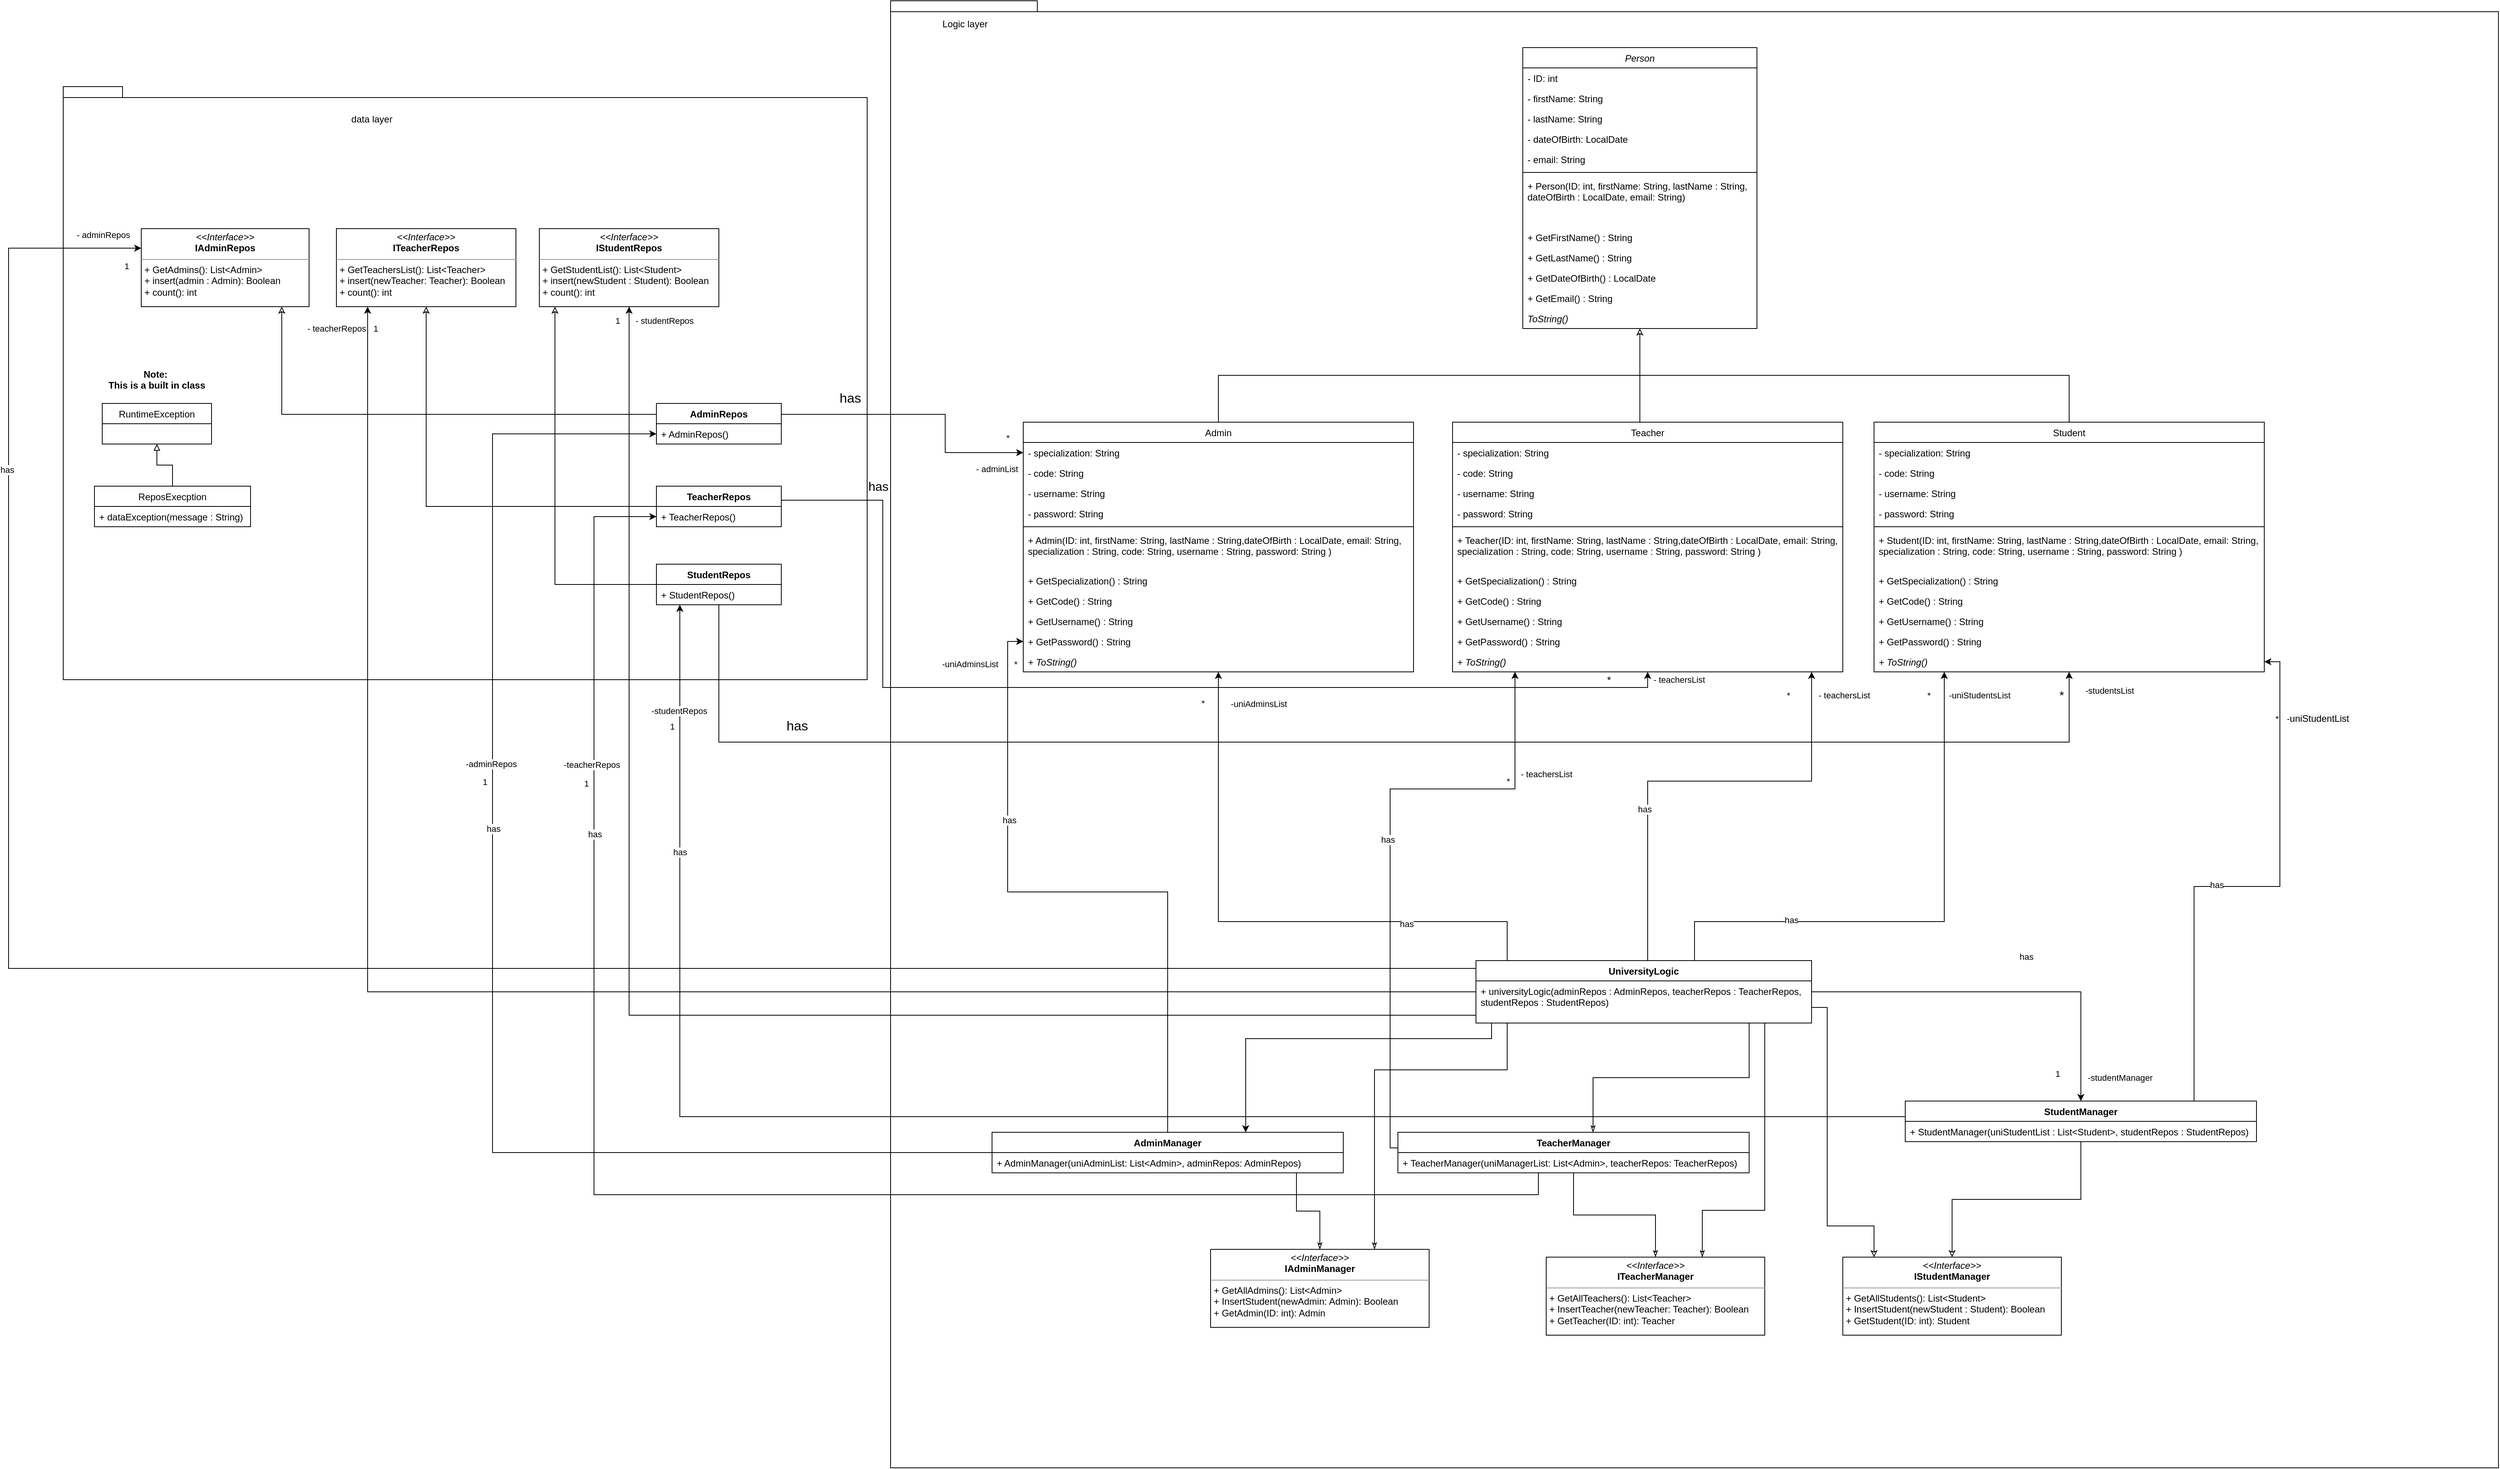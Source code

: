 <mxfile version="14.5.1" type="device"><diagram id="VTvoovKQQD9iOXyvDlGw" name="Page-1"><mxGraphModel dx="4723" dy="1568" grid="1" gridSize="10" guides="1" tooltips="1" connect="1" arrows="1" fold="1" page="1" pageScale="1" pageWidth="850" pageHeight="1100" math="0" shadow="0"><root><mxCell id="0"/><mxCell id="1" parent="0"/><mxCell id="8IIZc_Yp_Ntq0pBvgqxr-85" value="" style="shape=folder;fontStyle=1;spacingTop=10;tabWidth=40;tabHeight=14;tabPosition=left;html=1;" parent="1" vertex="1"><mxGeometry x="-120" y="40" width="2060" height="1880" as="geometry"/></mxCell><mxCell id="8IIZc_Yp_Ntq0pBvgqxr-83" value="" style="shape=folder;fontStyle=1;spacingTop=10;tabWidth=40;tabHeight=14;tabPosition=left;html=1;" parent="1" vertex="1"><mxGeometry x="-1180" y="150" width="1030" height="760" as="geometry"/></mxCell><mxCell id="8IIZc_Yp_Ntq0pBvgqxr-1" value="Person" style="swimlane;fontStyle=2;childLayout=stackLayout;horizontal=1;startSize=26;fillColor=none;horizontalStack=0;resizeParent=1;resizeParentMax=0;resizeLast=0;collapsible=1;marginBottom=0;" parent="1" vertex="1"><mxGeometry x="690" y="100" width="300" height="360" as="geometry"/></mxCell><mxCell id="8IIZc_Yp_Ntq0pBvgqxr-2" value="- ID: int" style="text;strokeColor=none;fillColor=none;align=left;verticalAlign=top;spacingLeft=4;spacingRight=4;overflow=hidden;rotatable=0;points=[[0,0.5],[1,0.5]];portConstraint=eastwest;" parent="8IIZc_Yp_Ntq0pBvgqxr-1" vertex="1"><mxGeometry y="26" width="300" height="26" as="geometry"/></mxCell><mxCell id="vvZI1neZNbe4MiDFG6Cs-16" value="- firstName: String" style="text;strokeColor=none;fillColor=none;align=left;verticalAlign=top;spacingLeft=4;spacingRight=4;overflow=hidden;rotatable=0;points=[[0,0.5],[1,0.5]];portConstraint=eastwest;" vertex="1" parent="8IIZc_Yp_Ntq0pBvgqxr-1"><mxGeometry y="52" width="300" height="26" as="geometry"/></mxCell><mxCell id="vvZI1neZNbe4MiDFG6Cs-15" value="- lastName: String" style="text;strokeColor=none;fillColor=none;align=left;verticalAlign=top;spacingLeft=4;spacingRight=4;overflow=hidden;rotatable=0;points=[[0,0.5],[1,0.5]];portConstraint=eastwest;" vertex="1" parent="8IIZc_Yp_Ntq0pBvgqxr-1"><mxGeometry y="78" width="300" height="26" as="geometry"/></mxCell><mxCell id="vvZI1neZNbe4MiDFG6Cs-17" value="- dateOfBirth: LocalDate" style="text;strokeColor=none;fillColor=none;align=left;verticalAlign=top;spacingLeft=4;spacingRight=4;overflow=hidden;rotatable=0;points=[[0,0.5],[1,0.5]];portConstraint=eastwest;" vertex="1" parent="8IIZc_Yp_Ntq0pBvgqxr-1"><mxGeometry y="104" width="300" height="26" as="geometry"/></mxCell><mxCell id="vvZI1neZNbe4MiDFG6Cs-18" value="- email: String" style="text;strokeColor=none;fillColor=none;align=left;verticalAlign=top;spacingLeft=4;spacingRight=4;overflow=hidden;rotatable=0;points=[[0,0.5],[1,0.5]];portConstraint=eastwest;" vertex="1" parent="8IIZc_Yp_Ntq0pBvgqxr-1"><mxGeometry y="130" width="300" height="26" as="geometry"/></mxCell><mxCell id="8IIZc_Yp_Ntq0pBvgqxr-10" value="" style="line;strokeWidth=1;fillColor=none;align=left;verticalAlign=middle;spacingTop=-1;spacingLeft=3;spacingRight=3;rotatable=0;labelPosition=right;points=[];portConstraint=eastwest;" parent="8IIZc_Yp_Ntq0pBvgqxr-1" vertex="1"><mxGeometry y="156" width="300" height="8" as="geometry"/></mxCell><mxCell id="8IIZc_Yp_Ntq0pBvgqxr-15" value="+ Person(ID: int, firstName: String, lastName : String, &#10;dateOfBirth : LocalDate, email: String)" style="text;strokeColor=none;fillColor=none;align=left;verticalAlign=top;spacingLeft=4;spacingRight=4;overflow=hidden;rotatable=0;points=[[0,0.5],[1,0.5]];portConstraint=eastwest;" parent="8IIZc_Yp_Ntq0pBvgqxr-1" vertex="1"><mxGeometry y="164" width="300" height="66" as="geometry"/></mxCell><mxCell id="vvZI1neZNbe4MiDFG6Cs-19" value="+ GetFirstName() : String" style="text;strokeColor=none;fillColor=none;align=left;verticalAlign=top;spacingLeft=4;spacingRight=4;overflow=hidden;rotatable=0;points=[[0,0.5],[1,0.5]];portConstraint=eastwest;" vertex="1" parent="8IIZc_Yp_Ntq0pBvgqxr-1"><mxGeometry y="230" width="300" height="26" as="geometry"/></mxCell><mxCell id="vvZI1neZNbe4MiDFG6Cs-20" value="+ GetLastName() : String" style="text;strokeColor=none;fillColor=none;align=left;verticalAlign=top;spacingLeft=4;spacingRight=4;overflow=hidden;rotatable=0;points=[[0,0.5],[1,0.5]];portConstraint=eastwest;" vertex="1" parent="8IIZc_Yp_Ntq0pBvgqxr-1"><mxGeometry y="256" width="300" height="26" as="geometry"/></mxCell><mxCell id="vvZI1neZNbe4MiDFG6Cs-21" value="+ GetDateOfBirth() : LocalDate" style="text;strokeColor=none;fillColor=none;align=left;verticalAlign=top;spacingLeft=4;spacingRight=4;overflow=hidden;rotatable=0;points=[[0,0.5],[1,0.5]];portConstraint=eastwest;" vertex="1" parent="8IIZc_Yp_Ntq0pBvgqxr-1"><mxGeometry y="282" width="300" height="26" as="geometry"/></mxCell><mxCell id="vvZI1neZNbe4MiDFG6Cs-22" value="+ GetEmail() : String" style="text;strokeColor=none;fillColor=none;align=left;verticalAlign=top;spacingLeft=4;spacingRight=4;overflow=hidden;rotatable=0;points=[[0,0.5],[1,0.5]];portConstraint=eastwest;" vertex="1" parent="8IIZc_Yp_Ntq0pBvgqxr-1"><mxGeometry y="308" width="300" height="26" as="geometry"/></mxCell><mxCell id="8IIZc_Yp_Ntq0pBvgqxr-20" value="ToString()" style="text;strokeColor=none;fillColor=none;align=left;verticalAlign=top;spacingLeft=4;spacingRight=4;overflow=hidden;rotatable=0;points=[[0,0.5],[1,0.5]];portConstraint=eastwest;fontStyle=2" parent="8IIZc_Yp_Ntq0pBvgqxr-1" vertex="1"><mxGeometry y="334" width="300" height="26" as="geometry"/></mxCell><mxCell id="vvZI1neZNbe4MiDFG6Cs-55" style="edgeStyle=orthogonalEdgeStyle;rounded=0;orthogonalLoop=1;jettySize=auto;html=1;endArrow=none;endFill=0;" edge="1" parent="1" source="8IIZc_Yp_Ntq0pBvgqxr-21"><mxGeometry relative="1" as="geometry"><mxPoint x="840" y="470" as="targetPoint"/><Array as="points"><mxPoint x="300" y="520"/><mxPoint x="840" y="520"/></Array></mxGeometry></mxCell><mxCell id="8IIZc_Yp_Ntq0pBvgqxr-21" value="Admin" style="swimlane;fontStyle=0;childLayout=stackLayout;horizontal=1;startSize=26;fillColor=none;horizontalStack=0;resizeParent=1;resizeParentMax=0;resizeLast=0;collapsible=1;marginBottom=0;" parent="1" vertex="1"><mxGeometry x="50" y="580" width="500" height="320" as="geometry"/></mxCell><mxCell id="8IIZc_Yp_Ntq0pBvgqxr-22" value="- specialization: String" style="text;strokeColor=none;fillColor=none;align=left;verticalAlign=top;spacingLeft=4;spacingRight=4;overflow=hidden;rotatable=0;points=[[0,0.5],[1,0.5]];portConstraint=eastwest;" parent="8IIZc_Yp_Ntq0pBvgqxr-21" vertex="1"><mxGeometry y="26" width="500" height="26" as="geometry"/></mxCell><mxCell id="vvZI1neZNbe4MiDFG6Cs-23" value="- code: String" style="text;strokeColor=none;fillColor=none;align=left;verticalAlign=top;spacingLeft=4;spacingRight=4;overflow=hidden;rotatable=0;points=[[0,0.5],[1,0.5]];portConstraint=eastwest;" vertex="1" parent="8IIZc_Yp_Ntq0pBvgqxr-21"><mxGeometry y="52" width="500" height="26" as="geometry"/></mxCell><mxCell id="vvZI1neZNbe4MiDFG6Cs-25" value="- username: String" style="text;strokeColor=none;fillColor=none;align=left;verticalAlign=top;spacingLeft=4;spacingRight=4;overflow=hidden;rotatable=0;points=[[0,0.5],[1,0.5]];portConstraint=eastwest;" vertex="1" parent="8IIZc_Yp_Ntq0pBvgqxr-21"><mxGeometry y="78" width="500" height="26" as="geometry"/></mxCell><mxCell id="vvZI1neZNbe4MiDFG6Cs-26" value="- password: String" style="text;strokeColor=none;fillColor=none;align=left;verticalAlign=top;spacingLeft=4;spacingRight=4;overflow=hidden;rotatable=0;points=[[0,0.5],[1,0.5]];portConstraint=eastwest;" vertex="1" parent="8IIZc_Yp_Ntq0pBvgqxr-21"><mxGeometry y="104" width="500" height="26" as="geometry"/></mxCell><mxCell id="8IIZc_Yp_Ntq0pBvgqxr-23" value="" style="line;strokeWidth=1;fillColor=none;align=left;verticalAlign=middle;spacingTop=-1;spacingLeft=3;spacingRight=3;rotatable=0;labelPosition=right;points=[];portConstraint=eastwest;" parent="8IIZc_Yp_Ntq0pBvgqxr-21" vertex="1"><mxGeometry y="130" width="500" height="8" as="geometry"/></mxCell><mxCell id="vvZI1neZNbe4MiDFG6Cs-24" value="+ Admin(ID: int, firstName: String, lastName : String,dateOfBirth : LocalDate, email: String, &#10;specialization : String, code: String, username : String, password: String )" style="text;strokeColor=none;fillColor=none;align=left;verticalAlign=top;spacingLeft=4;spacingRight=4;overflow=hidden;rotatable=0;points=[[0,0.5],[1,0.5]];portConstraint=eastwest;" vertex="1" parent="8IIZc_Yp_Ntq0pBvgqxr-21"><mxGeometry y="138" width="500" height="52" as="geometry"/></mxCell><mxCell id="8IIZc_Yp_Ntq0pBvgqxr-25" value="+ GetSpecialization() : String" style="text;strokeColor=none;fillColor=none;align=left;verticalAlign=top;spacingLeft=4;spacingRight=4;overflow=hidden;rotatable=0;points=[[0,0.5],[1,0.5]];portConstraint=eastwest;" parent="8IIZc_Yp_Ntq0pBvgqxr-21" vertex="1"><mxGeometry y="190" width="500" height="26" as="geometry"/></mxCell><mxCell id="8IIZc_Yp_Ntq0pBvgqxr-26" value="+ GetCode() : String" style="text;strokeColor=none;fillColor=none;align=left;verticalAlign=top;spacingLeft=4;spacingRight=4;overflow=hidden;rotatable=0;points=[[0,0.5],[1,0.5]];portConstraint=eastwest;" parent="8IIZc_Yp_Ntq0pBvgqxr-21" vertex="1"><mxGeometry y="216" width="500" height="26" as="geometry"/></mxCell><mxCell id="vvZI1neZNbe4MiDFG6Cs-27" value="+ GetUsername() : String" style="text;strokeColor=none;fillColor=none;align=left;verticalAlign=top;spacingLeft=4;spacingRight=4;overflow=hidden;rotatable=0;points=[[0,0.5],[1,0.5]];portConstraint=eastwest;" vertex="1" parent="8IIZc_Yp_Ntq0pBvgqxr-21"><mxGeometry y="242" width="500" height="26" as="geometry"/></mxCell><mxCell id="vvZI1neZNbe4MiDFG6Cs-28" value="+ GetPassword() : String" style="text;strokeColor=none;fillColor=none;align=left;verticalAlign=top;spacingLeft=4;spacingRight=4;overflow=hidden;rotatable=0;points=[[0,0.5],[1,0.5]];portConstraint=eastwest;" vertex="1" parent="8IIZc_Yp_Ntq0pBvgqxr-21"><mxGeometry y="268" width="500" height="26" as="geometry"/></mxCell><mxCell id="8IIZc_Yp_Ntq0pBvgqxr-27" value="+ ToString()" style="text;strokeColor=none;fillColor=none;align=left;verticalAlign=top;spacingLeft=4;spacingRight=4;overflow=hidden;rotatable=0;points=[[0,0.5],[1,0.5]];portConstraint=eastwest;fontStyle=2" parent="8IIZc_Yp_Ntq0pBvgqxr-21" vertex="1"><mxGeometry y="294" width="500" height="26" as="geometry"/></mxCell><mxCell id="8IIZc_Yp_Ntq0pBvgqxr-38" style="edgeStyle=orthogonalEdgeStyle;rounded=0;orthogonalLoop=1;jettySize=auto;html=1;endArrow=block;endFill=0;entryX=0.5;entryY=1;entryDx=0;entryDy=0;" parent="1" source="8IIZc_Yp_Ntq0pBvgqxr-30" edge="1" target="8IIZc_Yp_Ntq0pBvgqxr-34"><mxGeometry relative="1" as="geometry"><mxPoint x="-625" y="510" as="targetPoint"/></mxGeometry></mxCell><mxCell id="8IIZc_Yp_Ntq0pBvgqxr-30" value="ReposExecption" style="swimlane;fontStyle=0;childLayout=stackLayout;horizontal=1;startSize=26;fillColor=none;horizontalStack=0;resizeParent=1;resizeParentMax=0;resizeLast=0;collapsible=1;marginBottom=0;" parent="1" vertex="1"><mxGeometry x="-1140" y="662" width="200" height="52" as="geometry"/></mxCell><mxCell id="8IIZc_Yp_Ntq0pBvgqxr-31" value="+ dataException(message : String)" style="text;strokeColor=none;fillColor=none;align=left;verticalAlign=top;spacingLeft=4;spacingRight=4;overflow=hidden;rotatable=0;points=[[0,0.5],[1,0.5]];portConstraint=eastwest;" parent="8IIZc_Yp_Ntq0pBvgqxr-30" vertex="1"><mxGeometry y="26" width="200" height="26" as="geometry"/></mxCell><mxCell id="8IIZc_Yp_Ntq0pBvgqxr-34" value="RuntimeException" style="swimlane;fontStyle=0;childLayout=stackLayout;horizontal=1;startSize=26;fillColor=none;horizontalStack=0;resizeParent=1;resizeParentMax=0;resizeLast=0;collapsible=1;marginBottom=0;" parent="1" vertex="1"><mxGeometry x="-1130" y="556" width="140" height="52" as="geometry"/></mxCell><mxCell id="8IIZc_Yp_Ntq0pBvgqxr-39" value="Note: &#10;This is a built in class" style="text;align=center;fontStyle=1;verticalAlign=middle;spacingLeft=3;spacingRight=3;strokeColor=none;rotatable=0;points=[[0,0.5],[1,0.5]];portConstraint=eastwest;" parent="1" vertex="1"><mxGeometry x="-1100" y="512" width="80" height="26" as="geometry"/></mxCell><mxCell id="8IIZc_Yp_Ntq0pBvgqxr-44" value="&lt;p style=&quot;margin: 0px ; margin-top: 4px ; text-align: center&quot;&gt;&lt;i&gt;&amp;lt;&amp;lt;Interface&amp;gt;&amp;gt;&lt;/i&gt;&lt;br&gt;&lt;b&gt;ITeacherRepos&lt;/b&gt;&lt;/p&gt;&lt;hr size=&quot;1&quot;&gt;&lt;p style=&quot;margin: 0px ; margin-left: 4px&quot;&gt;+ GetTeachersList(): List&amp;lt;Teacher&amp;gt;&lt;br&gt;+ insert(newTeacher: Teacher): Boolean&lt;/p&gt;&lt;p style=&quot;margin: 0px ; margin-left: 4px&quot;&gt;+ count(): int&lt;/p&gt;" style="verticalAlign=top;align=left;overflow=fill;fontSize=12;fontFamily=Helvetica;html=1;" parent="1" vertex="1"><mxGeometry x="-830" y="332" width="230" height="100" as="geometry"/></mxCell><mxCell id="vvZI1neZNbe4MiDFG6Cs-72" style="edgeStyle=orthogonalEdgeStyle;rounded=0;orthogonalLoop=1;jettySize=auto;html=1;endArrow=classic;endFill=1;" edge="1" parent="1" source="8IIZc_Yp_Ntq0pBvgqxr-62" target="vvZI1neZNbe4MiDFG6Cs-52"><mxGeometry relative="1" as="geometry"><Array as="points"><mxPoint x="910" y="1220"/><mxPoint x="1230" y="1220"/></Array></mxGeometry></mxCell><mxCell id="vvZI1neZNbe4MiDFG6Cs-77" value="has" style="edgeLabel;html=1;align=center;verticalAlign=middle;resizable=0;points=[];" vertex="1" connectable="0" parent="vvZI1neZNbe4MiDFG6Cs-72"><mxGeometry x="-0.497" y="2" relative="1" as="geometry"><mxPoint as="offset"/></mxGeometry></mxCell><mxCell id="vvZI1neZNbe4MiDFG6Cs-82" value="*" style="edgeLabel;html=1;align=center;verticalAlign=middle;resizable=0;points=[];" vertex="1" connectable="0" parent="vvZI1neZNbe4MiDFG6Cs-72"><mxGeometry x="0.866" y="-1" relative="1" as="geometry"><mxPoint x="-21" y="-16.19" as="offset"/></mxGeometry></mxCell><mxCell id="vvZI1neZNbe4MiDFG6Cs-83" value="-uniStudentsList" style="edgeLabel;html=1;align=center;verticalAlign=middle;resizable=0;points=[];" vertex="1" connectable="0" parent="vvZI1neZNbe4MiDFG6Cs-72"><mxGeometry x="0.877" y="3" relative="1" as="geometry"><mxPoint x="48" y="-12.38" as="offset"/></mxGeometry></mxCell><mxCell id="vvZI1neZNbe4MiDFG6Cs-73" style="edgeStyle=orthogonalEdgeStyle;rounded=0;orthogonalLoop=1;jettySize=auto;html=1;endArrow=classic;endFill=1;" edge="1" parent="1" source="8IIZc_Yp_Ntq0pBvgqxr-62" target="vvZI1neZNbe4MiDFG6Cs-40"><mxGeometry relative="1" as="geometry"><Array as="points"><mxPoint x="850" y="1040"/><mxPoint x="1060" y="1040"/></Array></mxGeometry></mxCell><mxCell id="vvZI1neZNbe4MiDFG6Cs-76" value="has" style="edgeLabel;html=1;align=center;verticalAlign=middle;resizable=0;points=[];" vertex="1" connectable="0" parent="vvZI1neZNbe4MiDFG6Cs-73"><mxGeometry x="-0.329" y="4" relative="1" as="geometry"><mxPoint as="offset"/></mxGeometry></mxCell><mxCell id="vvZI1neZNbe4MiDFG6Cs-80" value="*" style="edgeLabel;html=1;align=center;verticalAlign=middle;resizable=0;points=[];" vertex="1" connectable="0" parent="vvZI1neZNbe4MiDFG6Cs-73"><mxGeometry x="0.752" y="-3" relative="1" as="geometry"><mxPoint x="-33.03" y="-42" as="offset"/></mxGeometry></mxCell><mxCell id="vvZI1neZNbe4MiDFG6Cs-81" value="&amp;nbsp;- teachersList" style="edgeLabel;html=1;align=center;verticalAlign=middle;resizable=0;points=[];" vertex="1" connectable="0" parent="vvZI1neZNbe4MiDFG6Cs-73"><mxGeometry x="0.825" y="1" relative="1" as="geometry"><mxPoint x="40.97" y="-20.86" as="offset"/></mxGeometry></mxCell><mxCell id="vvZI1neZNbe4MiDFG6Cs-74" style="edgeStyle=orthogonalEdgeStyle;rounded=0;orthogonalLoop=1;jettySize=auto;html=1;endArrow=classic;endFill=1;" edge="1" parent="1" source="8IIZc_Yp_Ntq0pBvgqxr-62" target="8IIZc_Yp_Ntq0pBvgqxr-27"><mxGeometry relative="1" as="geometry"><Array as="points"><mxPoint x="670" y="1220"/><mxPoint x="300" y="1220"/></Array></mxGeometry></mxCell><mxCell id="vvZI1neZNbe4MiDFG6Cs-75" value="has" style="edgeLabel;html=1;align=center;verticalAlign=middle;resizable=0;points=[];" vertex="1" connectable="0" parent="vvZI1neZNbe4MiDFG6Cs-74"><mxGeometry x="-0.515" y="3" relative="1" as="geometry"><mxPoint as="offset"/></mxGeometry></mxCell><mxCell id="vvZI1neZNbe4MiDFG6Cs-78" value="*" style="edgeLabel;html=1;align=center;verticalAlign=middle;resizable=0;points=[];" vertex="1" connectable="0" parent="vvZI1neZNbe4MiDFG6Cs-74"><mxGeometry x="0.834" y="-2" relative="1" as="geometry"><mxPoint x="-22" y="-21.38" as="offset"/></mxGeometry></mxCell><mxCell id="vvZI1neZNbe4MiDFG6Cs-79" value="&amp;nbsp;-uniAdminsList" style="edgeLabel;html=1;align=center;verticalAlign=middle;resizable=0;points=[];" vertex="1" connectable="0" parent="vvZI1neZNbe4MiDFG6Cs-74"><mxGeometry x="0.503" y="-3" relative="1" as="geometry"><mxPoint x="47" y="-143.45" as="offset"/></mxGeometry></mxCell><mxCell id="vvZI1neZNbe4MiDFG6Cs-85" style="edgeStyle=orthogonalEdgeStyle;rounded=0;orthogonalLoop=1;jettySize=auto;html=1;entryX=0;entryY=0.25;entryDx=0;entryDy=0;endArrow=classic;endFill=1;" edge="1" parent="1" source="8IIZc_Yp_Ntq0pBvgqxr-62" target="vvZI1neZNbe4MiDFG6Cs-2"><mxGeometry relative="1" as="geometry"><Array as="points"><mxPoint x="-1250" y="1280"/><mxPoint x="-1250" y="357"/></Array></mxGeometry></mxCell><mxCell id="vvZI1neZNbe4MiDFG6Cs-88" value="has" style="edgeLabel;html=1;align=center;verticalAlign=middle;resizable=0;points=[];" vertex="1" connectable="0" parent="vvZI1neZNbe4MiDFG6Cs-85"><mxGeometry x="0.695" y="2" relative="1" as="geometry"><mxPoint as="offset"/></mxGeometry></mxCell><mxCell id="vvZI1neZNbe4MiDFG6Cs-89" value="- adminRepos" style="edgeLabel;html=1;align=center;verticalAlign=middle;resizable=0;points=[];" vertex="1" connectable="0" parent="vvZI1neZNbe4MiDFG6Cs-85"><mxGeometry x="0.96" y="2" relative="1" as="geometry"><mxPoint x="9.83" y="-15" as="offset"/></mxGeometry></mxCell><mxCell id="vvZI1neZNbe4MiDFG6Cs-90" value="1" style="edgeLabel;html=1;align=center;verticalAlign=middle;resizable=0;points=[];" vertex="1" connectable="0" parent="vvZI1neZNbe4MiDFG6Cs-85"><mxGeometry x="0.968" y="1" relative="1" as="geometry"><mxPoint x="27.83" y="24" as="offset"/></mxGeometry></mxCell><mxCell id="vvZI1neZNbe4MiDFG6Cs-86" style="edgeStyle=orthogonalEdgeStyle;rounded=0;orthogonalLoop=1;jettySize=auto;html=1;endArrow=classic;endFill=1;" edge="1" parent="1" source="8IIZc_Yp_Ntq0pBvgqxr-62" target="8IIZc_Yp_Ntq0pBvgqxr-44"><mxGeometry relative="1" as="geometry"><Array as="points"><mxPoint x="-790" y="1310"/></Array></mxGeometry></mxCell><mxCell id="vvZI1neZNbe4MiDFG6Cs-91" value="1" style="edgeLabel;html=1;align=center;verticalAlign=middle;resizable=0;points=[];" vertex="1" connectable="0" parent="vvZI1neZNbe4MiDFG6Cs-86"><mxGeometry x="0.956" y="2" relative="1" as="geometry"><mxPoint x="11.97" y="-22.57" as="offset"/></mxGeometry></mxCell><mxCell id="vvZI1neZNbe4MiDFG6Cs-95" value="- teacherRepos" style="edgeLabel;html=1;align=center;verticalAlign=middle;resizable=0;points=[];" vertex="1" connectable="0" parent="vvZI1neZNbe4MiDFG6Cs-86"><mxGeometry x="0.957" y="2" relative="1" as="geometry"><mxPoint x="-38.03" y="-21.43" as="offset"/></mxGeometry></mxCell><mxCell id="vvZI1neZNbe4MiDFG6Cs-87" style="edgeStyle=orthogonalEdgeStyle;rounded=0;orthogonalLoop=1;jettySize=auto;html=1;endArrow=classic;endFill=1;" edge="1" parent="1" source="8IIZc_Yp_Ntq0pBvgqxr-62" target="vvZI1neZNbe4MiDFG6Cs-1"><mxGeometry relative="1" as="geometry"><Array as="points"><mxPoint x="-455" y="1340"/></Array></mxGeometry></mxCell><mxCell id="vvZI1neZNbe4MiDFG6Cs-93" value="1" style="edgeLabel;html=1;align=center;verticalAlign=middle;resizable=0;points=[];" vertex="1" connectable="0" parent="vvZI1neZNbe4MiDFG6Cs-87"><mxGeometry x="0.963" relative="1" as="geometry"><mxPoint x="-15" y="-19.03" as="offset"/></mxGeometry></mxCell><mxCell id="vvZI1neZNbe4MiDFG6Cs-94" value="- studentRepos" style="edgeLabel;html=1;align=center;verticalAlign=middle;resizable=0;points=[];" vertex="1" connectable="0" parent="vvZI1neZNbe4MiDFG6Cs-87"><mxGeometry x="0.953" y="2" relative="1" as="geometry"><mxPoint x="47" y="-29.31" as="offset"/></mxGeometry></mxCell><mxCell id="vvZI1neZNbe4MiDFG6Cs-109" style="edgeStyle=orthogonalEdgeStyle;rounded=0;orthogonalLoop=1;jettySize=auto;html=1;endArrow=classic;endFill=0;" edge="1" parent="1" source="8IIZc_Yp_Ntq0pBvgqxr-62" target="vvZI1neZNbe4MiDFG6Cs-96"><mxGeometry relative="1" as="geometry"><Array as="points"><mxPoint x="1080" y="1330"/><mxPoint x="1080" y="1610"/><mxPoint x="1140" y="1610"/></Array></mxGeometry></mxCell><mxCell id="vvZI1neZNbe4MiDFG6Cs-110" style="edgeStyle=orthogonalEdgeStyle;rounded=0;orthogonalLoop=1;jettySize=auto;html=1;endArrow=classic;endFill=1;" edge="1" parent="1" source="8IIZc_Yp_Ntq0pBvgqxr-62" target="vvZI1neZNbe4MiDFG6Cs-102"><mxGeometry relative="1" as="geometry"/></mxCell><mxCell id="vvZI1neZNbe4MiDFG6Cs-111" value="has" style="edgeLabel;html=1;align=center;verticalAlign=middle;resizable=0;points=[];" vertex="1" connectable="0" parent="vvZI1neZNbe4MiDFG6Cs-110"><mxGeometry x="0.569" y="-1" relative="1" as="geometry"><mxPoint x="-69.03" y="-80.26" as="offset"/></mxGeometry></mxCell><mxCell id="vvZI1neZNbe4MiDFG6Cs-112" value="1" style="edgeLabel;html=1;align=center;verticalAlign=middle;resizable=0;points=[];" vertex="1" connectable="0" parent="vvZI1neZNbe4MiDFG6Cs-110"><mxGeometry x="0.733" y="1" relative="1" as="geometry"><mxPoint x="-31.03" y="29.46" as="offset"/></mxGeometry></mxCell><mxCell id="vvZI1neZNbe4MiDFG6Cs-113" value="-studentManager" style="edgeLabel;html=1;align=center;verticalAlign=middle;resizable=0;points=[];" vertex="1" connectable="0" parent="vvZI1neZNbe4MiDFG6Cs-110"><mxGeometry x="0.829" y="1" relative="1" as="geometry"><mxPoint x="48.97" y="11.74" as="offset"/></mxGeometry></mxCell><mxCell id="vvZI1neZNbe4MiDFG6Cs-116" style="edgeStyle=orthogonalEdgeStyle;rounded=0;orthogonalLoop=1;jettySize=auto;html=1;endArrow=classic;endFill=1;" edge="1" parent="1" source="8IIZc_Yp_Ntq0pBvgqxr-62" target="vvZI1neZNbe4MiDFG6Cs-114"><mxGeometry relative="1" as="geometry"><Array as="points"><mxPoint x="650" y="1370"/><mxPoint x="335" y="1370"/></Array></mxGeometry></mxCell><mxCell id="vvZI1neZNbe4MiDFG6Cs-120" style="edgeStyle=orthogonalEdgeStyle;rounded=0;orthogonalLoop=1;jettySize=auto;html=1;endArrow=classicThin;endFill=0;" edge="1" parent="1" source="8IIZc_Yp_Ntq0pBvgqxr-62" target="vvZI1neZNbe4MiDFG6Cs-118"><mxGeometry relative="1" as="geometry"><Array as="points"><mxPoint x="980" y="1420"/><mxPoint x="780" y="1420"/></Array></mxGeometry></mxCell><mxCell id="vvZI1neZNbe4MiDFG6Cs-121" style="edgeStyle=orthogonalEdgeStyle;rounded=0;orthogonalLoop=1;jettySize=auto;html=1;endArrow=classicThin;endFill=0;" edge="1" parent="1" source="8IIZc_Yp_Ntq0pBvgqxr-62" target="vvZI1neZNbe4MiDFG6Cs-101"><mxGeometry relative="1" as="geometry"><Array as="points"><mxPoint x="670" y="1410"/><mxPoint x="500" y="1410"/></Array></mxGeometry></mxCell><mxCell id="vvZI1neZNbe4MiDFG6Cs-123" style="edgeStyle=orthogonalEdgeStyle;rounded=0;orthogonalLoop=1;jettySize=auto;html=1;endArrow=classicThin;endFill=0;" edge="1" parent="1" source="8IIZc_Yp_Ntq0pBvgqxr-62" target="vvZI1neZNbe4MiDFG6Cs-100"><mxGeometry relative="1" as="geometry"><Array as="points"><mxPoint x="1000" y="1590"/><mxPoint x="920" y="1590"/></Array></mxGeometry></mxCell><mxCell id="8IIZc_Yp_Ntq0pBvgqxr-62" value="UniversityLogic" style="swimlane;fontStyle=1;align=center;verticalAlign=top;childLayout=stackLayout;horizontal=1;startSize=26;horizontalStack=0;resizeParent=1;resizeParentMax=0;resizeLast=0;collapsible=1;marginBottom=0;" parent="1" vertex="1"><mxGeometry x="630" y="1270" width="430" height="80" as="geometry"/></mxCell><mxCell id="8IIZc_Yp_Ntq0pBvgqxr-65" value="+ universityLogic(adminRepos : AdminRepos, teacherRepos : TeacherRepos, &#10;studentRepos : StudentRepos)" style="text;strokeColor=none;fillColor=none;align=left;verticalAlign=top;spacingLeft=4;spacingRight=4;overflow=hidden;rotatable=0;points=[[0,0.5],[1,0.5]];portConstraint=eastwest;" parent="8IIZc_Yp_Ntq0pBvgqxr-62" vertex="1"><mxGeometry y="26" width="430" height="54" as="geometry"/></mxCell><mxCell id="8IIZc_Yp_Ntq0pBvgqxr-84" value="data layer" style="text;html=1;align=center;verticalAlign=middle;resizable=0;points=[];autosize=1;" parent="1" vertex="1"><mxGeometry x="-820" y="182" width="70" height="20" as="geometry"/></mxCell><mxCell id="8IIZc_Yp_Ntq0pBvgqxr-86" value="Logic layer" style="text;html=1;align=center;verticalAlign=middle;resizable=0;points=[];autosize=1;" parent="1" vertex="1"><mxGeometry x="-60" y="60" width="70" height="20" as="geometry"/></mxCell><mxCell id="vvZI1neZNbe4MiDFG6Cs-1" value="&lt;p style=&quot;margin: 0px ; margin-top: 4px ; text-align: center&quot;&gt;&lt;i&gt;&amp;lt;&amp;lt;Interface&amp;gt;&amp;gt;&lt;/i&gt;&lt;br&gt;&lt;b&gt;IStudentRepos&lt;/b&gt;&lt;/p&gt;&lt;hr size=&quot;1&quot;&gt;&lt;p style=&quot;margin: 0px ; margin-left: 4px&quot;&gt;+ GetStudentList(): List&amp;lt;Student&amp;gt;&lt;br&gt;+ insert(newStudent : Student): Boolean&lt;/p&gt;&lt;p style=&quot;margin: 0px ; margin-left: 4px&quot;&gt;+ count(): int&lt;/p&gt;" style="verticalAlign=top;align=left;overflow=fill;fontSize=12;fontFamily=Helvetica;html=1;" vertex="1" parent="1"><mxGeometry x="-570" y="332" width="230" height="100" as="geometry"/></mxCell><mxCell id="vvZI1neZNbe4MiDFG6Cs-2" value="&lt;p style=&quot;margin: 0px ; margin-top: 4px ; text-align: center&quot;&gt;&lt;i&gt;&amp;lt;&amp;lt;Interface&amp;gt;&amp;gt;&lt;/i&gt;&lt;br&gt;&lt;b&gt;IAdminRepos&lt;/b&gt;&lt;/p&gt;&lt;hr size=&quot;1&quot;&gt;&lt;p style=&quot;margin: 0px ; margin-left: 4px&quot;&gt;+ GetAdmins(): List&amp;lt;Admin&amp;gt;&lt;br&gt;+ insert(admin&amp;nbsp;: Admin): Boolean&lt;/p&gt;&lt;p style=&quot;margin: 0px ; margin-left: 4px&quot;&gt;+ count(): int&lt;/p&gt;" style="verticalAlign=top;align=left;overflow=fill;fontSize=12;fontFamily=Helvetica;html=1;" vertex="1" parent="1"><mxGeometry x="-1080" y="332" width="215" height="100" as="geometry"/></mxCell><mxCell id="vvZI1neZNbe4MiDFG6Cs-7" style="edgeStyle=orthogonalEdgeStyle;rounded=0;orthogonalLoop=1;jettySize=auto;html=1;endArrow=classic;endFill=0;" edge="1" parent="1" source="vvZI1neZNbe4MiDFG6Cs-3" target="vvZI1neZNbe4MiDFG6Cs-2"><mxGeometry relative="1" as="geometry"><Array as="points"><mxPoint x="-900" y="570"/></Array></mxGeometry></mxCell><mxCell id="vvZI1neZNbe4MiDFG6Cs-56" style="edgeStyle=orthogonalEdgeStyle;rounded=0;orthogonalLoop=1;jettySize=auto;html=1;endArrow=classic;endFill=1;" edge="1" parent="1" source="vvZI1neZNbe4MiDFG6Cs-3" target="8IIZc_Yp_Ntq0pBvgqxr-22"><mxGeometry relative="1" as="geometry"><Array as="points"><mxPoint x="-50" y="570"/><mxPoint x="-50" y="619"/></Array></mxGeometry></mxCell><mxCell id="vvZI1neZNbe4MiDFG6Cs-57" value="&lt;font style=&quot;font-size: 17px&quot;&gt;has&lt;/font&gt;" style="edgeLabel;html=1;align=center;verticalAlign=middle;resizable=0;points=[];" vertex="1" connectable="0" parent="vvZI1neZNbe4MiDFG6Cs-56"><mxGeometry x="-0.51" y="2" relative="1" as="geometry"><mxPoint y="-18" as="offset"/></mxGeometry></mxCell><mxCell id="vvZI1neZNbe4MiDFG6Cs-58" value="- adminList" style="edgeLabel;html=1;align=center;verticalAlign=middle;resizable=0;points=[];" vertex="1" connectable="0" parent="vvZI1neZNbe4MiDFG6Cs-56"><mxGeometry x="0.808" y="-1" relative="1" as="geometry"><mxPoint y="20.03" as="offset"/></mxGeometry></mxCell><mxCell id="vvZI1neZNbe4MiDFG6Cs-59" value="*" style="edgeLabel;html=1;align=center;verticalAlign=middle;resizable=0;points=[];" vertex="1" connectable="0" parent="vvZI1neZNbe4MiDFG6Cs-56"><mxGeometry x="0.762" y="-3" relative="1" as="geometry"><mxPoint x="22.72" y="-22" as="offset"/></mxGeometry></mxCell><mxCell id="vvZI1neZNbe4MiDFG6Cs-3" value="AdminRepos" style="swimlane;fontStyle=1;align=center;verticalAlign=top;childLayout=stackLayout;horizontal=1;startSize=26;horizontalStack=0;resizeParent=1;resizeParentMax=0;resizeLast=0;collapsible=1;marginBottom=0;" vertex="1" parent="1"><mxGeometry x="-420" y="556" width="160" height="52" as="geometry"/></mxCell><mxCell id="vvZI1neZNbe4MiDFG6Cs-6" value="+ AdminRepos()" style="text;strokeColor=none;fillColor=none;align=left;verticalAlign=top;spacingLeft=4;spacingRight=4;overflow=hidden;rotatable=0;points=[[0,0.5],[1,0.5]];portConstraint=eastwest;" vertex="1" parent="vvZI1neZNbe4MiDFG6Cs-3"><mxGeometry y="26" width="160" height="26" as="geometry"/></mxCell><mxCell id="vvZI1neZNbe4MiDFG6Cs-12" style="edgeStyle=orthogonalEdgeStyle;rounded=0;orthogonalLoop=1;jettySize=auto;html=1;endArrow=classic;endFill=0;" edge="1" parent="1" source="vvZI1neZNbe4MiDFG6Cs-8" target="8IIZc_Yp_Ntq0pBvgqxr-44"><mxGeometry relative="1" as="geometry"/></mxCell><mxCell id="vvZI1neZNbe4MiDFG6Cs-64" style="edgeStyle=orthogonalEdgeStyle;rounded=0;orthogonalLoop=1;jettySize=auto;html=1;endArrow=classic;endFill=1;" edge="1" parent="1" source="vvZI1neZNbe4MiDFG6Cs-8" target="vvZI1neZNbe4MiDFG6Cs-40"><mxGeometry relative="1" as="geometry"><Array as="points"><mxPoint x="-130" y="680"/><mxPoint x="-130" y="920"/><mxPoint x="850" y="920"/></Array></mxGeometry></mxCell><mxCell id="vvZI1neZNbe4MiDFG6Cs-65" value="&lt;font style=&quot;font-size: 16px&quot;&gt;has&lt;/font&gt;" style="edgeLabel;html=1;align=center;verticalAlign=middle;resizable=0;points=[];" vertex="1" connectable="0" parent="vvZI1neZNbe4MiDFG6Cs-64"><mxGeometry x="-0.819" y="-3" relative="1" as="geometry"><mxPoint y="-21" as="offset"/></mxGeometry></mxCell><mxCell id="vvZI1neZNbe4MiDFG6Cs-66" value="&lt;font style=&quot;font-size: 13px&quot;&gt;*&lt;/font&gt;" style="edgeLabel;html=1;align=center;verticalAlign=middle;resizable=0;points=[];" vertex="1" connectable="0" parent="vvZI1neZNbe4MiDFG6Cs-64"><mxGeometry x="0.601" y="-2" relative="1" as="geometry"><mxPoint x="203.43" y="-12.03" as="offset"/></mxGeometry></mxCell><mxCell id="vvZI1neZNbe4MiDFG6Cs-67" value="- teachersList" style="edgeLabel;html=1;align=center;verticalAlign=middle;resizable=0;points=[];" vertex="1" connectable="0" parent="vvZI1neZNbe4MiDFG6Cs-64"><mxGeometry x="0.794" relative="1" as="geometry"><mxPoint x="161.2" y="-10" as="offset"/></mxGeometry></mxCell><mxCell id="vvZI1neZNbe4MiDFG6Cs-8" value="TeacherRepos" style="swimlane;fontStyle=1;align=center;verticalAlign=top;childLayout=stackLayout;horizontal=1;startSize=26;horizontalStack=0;resizeParent=1;resizeParentMax=0;resizeLast=0;collapsible=1;marginBottom=0;" vertex="1" parent="1"><mxGeometry x="-420" y="662" width="160" height="52" as="geometry"/></mxCell><mxCell id="vvZI1neZNbe4MiDFG6Cs-9" value="+ TeacherRepos()" style="text;strokeColor=none;fillColor=none;align=left;verticalAlign=top;spacingLeft=4;spacingRight=4;overflow=hidden;rotatable=0;points=[[0,0.5],[1,0.5]];portConstraint=eastwest;" vertex="1" parent="vvZI1neZNbe4MiDFG6Cs-8"><mxGeometry y="26" width="160" height="26" as="geometry"/></mxCell><mxCell id="vvZI1neZNbe4MiDFG6Cs-13" style="edgeStyle=orthogonalEdgeStyle;rounded=0;orthogonalLoop=1;jettySize=auto;html=1;endArrow=classic;endFill=0;" edge="1" parent="1" source="vvZI1neZNbe4MiDFG6Cs-10" target="vvZI1neZNbe4MiDFG6Cs-1"><mxGeometry relative="1" as="geometry"><Array as="points"><mxPoint x="-550" y="788"/></Array></mxGeometry></mxCell><mxCell id="vvZI1neZNbe4MiDFG6Cs-68" style="edgeStyle=orthogonalEdgeStyle;rounded=0;orthogonalLoop=1;jettySize=auto;html=1;endArrow=classic;endFill=1;" edge="1" parent="1" source="vvZI1neZNbe4MiDFG6Cs-10" target="vvZI1neZNbe4MiDFG6Cs-52"><mxGeometry relative="1" as="geometry"><Array as="points"><mxPoint x="-340" y="990"/><mxPoint x="1390" y="990"/></Array></mxGeometry></mxCell><mxCell id="vvZI1neZNbe4MiDFG6Cs-69" value="&lt;font style=&quot;font-size: 17px&quot;&gt;has&lt;/font&gt;" style="edgeLabel;html=1;align=center;verticalAlign=middle;resizable=0;points=[];" vertex="1" connectable="0" parent="vvZI1neZNbe4MiDFG6Cs-68"><mxGeometry x="-0.738" y="2" relative="1" as="geometry"><mxPoint x="14.62" y="-18" as="offset"/></mxGeometry></mxCell><mxCell id="vvZI1neZNbe4MiDFG6Cs-70" value="&lt;font style=&quot;font-size: 15px&quot;&gt;*&lt;/font&gt;" style="edgeLabel;html=1;align=center;verticalAlign=middle;resizable=0;points=[];" vertex="1" connectable="0" parent="vvZI1neZNbe4MiDFG6Cs-68"><mxGeometry x="0.971" y="-2" relative="1" as="geometry"><mxPoint x="-12" as="offset"/></mxGeometry></mxCell><mxCell id="vvZI1neZNbe4MiDFG6Cs-71" value="&amp;nbsp;-studentsList" style="edgeLabel;html=1;align=center;verticalAlign=middle;resizable=0;points=[];" vertex="1" connectable="0" parent="vvZI1neZNbe4MiDFG6Cs-68"><mxGeometry x="0.976" y="-1" relative="1" as="geometry"><mxPoint x="49" as="offset"/></mxGeometry></mxCell><mxCell id="vvZI1neZNbe4MiDFG6Cs-10" value="StudentRepos" style="swimlane;fontStyle=1;align=center;verticalAlign=top;childLayout=stackLayout;horizontal=1;startSize=26;horizontalStack=0;resizeParent=1;resizeParentMax=0;resizeLast=0;collapsible=1;marginBottom=0;" vertex="1" parent="1"><mxGeometry x="-420" y="762" width="160" height="52" as="geometry"/></mxCell><mxCell id="vvZI1neZNbe4MiDFG6Cs-11" value="+ StudentRepos()" style="text;strokeColor=none;fillColor=none;align=left;verticalAlign=top;spacingLeft=4;spacingRight=4;overflow=hidden;rotatable=0;points=[[0,0.5],[1,0.5]];portConstraint=eastwest;" vertex="1" parent="vvZI1neZNbe4MiDFG6Cs-10"><mxGeometry y="26" width="160" height="26" as="geometry"/></mxCell><mxCell id="vvZI1neZNbe4MiDFG6Cs-54" style="edgeStyle=orthogonalEdgeStyle;rounded=0;orthogonalLoop=1;jettySize=auto;html=1;endArrow=none;endFill=0;" edge="1" parent="1" source="vvZI1neZNbe4MiDFG6Cs-29"><mxGeometry relative="1" as="geometry"><mxPoint x="840" y="480" as="targetPoint"/><Array as="points"><mxPoint x="840" y="500"/><mxPoint x="840" y="500"/></Array></mxGeometry></mxCell><mxCell id="vvZI1neZNbe4MiDFG6Cs-29" value="Teacher" style="swimlane;fontStyle=0;childLayout=stackLayout;horizontal=1;startSize=26;fillColor=none;horizontalStack=0;resizeParent=1;resizeParentMax=0;resizeLast=0;collapsible=1;marginBottom=0;" vertex="1" parent="1"><mxGeometry x="600" y="580" width="500" height="320" as="geometry"/></mxCell><mxCell id="vvZI1neZNbe4MiDFG6Cs-30" value="- specialization: String" style="text;strokeColor=none;fillColor=none;align=left;verticalAlign=top;spacingLeft=4;spacingRight=4;overflow=hidden;rotatable=0;points=[[0,0.5],[1,0.5]];portConstraint=eastwest;" vertex="1" parent="vvZI1neZNbe4MiDFG6Cs-29"><mxGeometry y="26" width="500" height="26" as="geometry"/></mxCell><mxCell id="vvZI1neZNbe4MiDFG6Cs-31" value="- code: String" style="text;strokeColor=none;fillColor=none;align=left;verticalAlign=top;spacingLeft=4;spacingRight=4;overflow=hidden;rotatable=0;points=[[0,0.5],[1,0.5]];portConstraint=eastwest;" vertex="1" parent="vvZI1neZNbe4MiDFG6Cs-29"><mxGeometry y="52" width="500" height="26" as="geometry"/></mxCell><mxCell id="vvZI1neZNbe4MiDFG6Cs-32" value="- username: String" style="text;strokeColor=none;fillColor=none;align=left;verticalAlign=top;spacingLeft=4;spacingRight=4;overflow=hidden;rotatable=0;points=[[0,0.5],[1,0.5]];portConstraint=eastwest;" vertex="1" parent="vvZI1neZNbe4MiDFG6Cs-29"><mxGeometry y="78" width="500" height="26" as="geometry"/></mxCell><mxCell id="vvZI1neZNbe4MiDFG6Cs-33" value="- password: String" style="text;strokeColor=none;fillColor=none;align=left;verticalAlign=top;spacingLeft=4;spacingRight=4;overflow=hidden;rotatable=0;points=[[0,0.5],[1,0.5]];portConstraint=eastwest;" vertex="1" parent="vvZI1neZNbe4MiDFG6Cs-29"><mxGeometry y="104" width="500" height="26" as="geometry"/></mxCell><mxCell id="vvZI1neZNbe4MiDFG6Cs-34" value="" style="line;strokeWidth=1;fillColor=none;align=left;verticalAlign=middle;spacingTop=-1;spacingLeft=3;spacingRight=3;rotatable=0;labelPosition=right;points=[];portConstraint=eastwest;" vertex="1" parent="vvZI1neZNbe4MiDFG6Cs-29"><mxGeometry y="130" width="500" height="8" as="geometry"/></mxCell><mxCell id="vvZI1neZNbe4MiDFG6Cs-35" value="+ Teacher(ID: int, firstName: String, lastName : String,dateOfBirth : LocalDate, email: String, &#10;specialization : String, code: String, username : String, password: String )" style="text;strokeColor=none;fillColor=none;align=left;verticalAlign=top;spacingLeft=4;spacingRight=4;overflow=hidden;rotatable=0;points=[[0,0.5],[1,0.5]];portConstraint=eastwest;" vertex="1" parent="vvZI1neZNbe4MiDFG6Cs-29"><mxGeometry y="138" width="500" height="52" as="geometry"/></mxCell><mxCell id="vvZI1neZNbe4MiDFG6Cs-36" value="+ GetSpecialization() : String" style="text;strokeColor=none;fillColor=none;align=left;verticalAlign=top;spacingLeft=4;spacingRight=4;overflow=hidden;rotatable=0;points=[[0,0.5],[1,0.5]];portConstraint=eastwest;" vertex="1" parent="vvZI1neZNbe4MiDFG6Cs-29"><mxGeometry y="190" width="500" height="26" as="geometry"/></mxCell><mxCell id="vvZI1neZNbe4MiDFG6Cs-37" value="+ GetCode() : String" style="text;strokeColor=none;fillColor=none;align=left;verticalAlign=top;spacingLeft=4;spacingRight=4;overflow=hidden;rotatable=0;points=[[0,0.5],[1,0.5]];portConstraint=eastwest;" vertex="1" parent="vvZI1neZNbe4MiDFG6Cs-29"><mxGeometry y="216" width="500" height="26" as="geometry"/></mxCell><mxCell id="vvZI1neZNbe4MiDFG6Cs-38" value="+ GetUsername() : String" style="text;strokeColor=none;fillColor=none;align=left;verticalAlign=top;spacingLeft=4;spacingRight=4;overflow=hidden;rotatable=0;points=[[0,0.5],[1,0.5]];portConstraint=eastwest;" vertex="1" parent="vvZI1neZNbe4MiDFG6Cs-29"><mxGeometry y="242" width="500" height="26" as="geometry"/></mxCell><mxCell id="vvZI1neZNbe4MiDFG6Cs-39" value="+ GetPassword() : String" style="text;strokeColor=none;fillColor=none;align=left;verticalAlign=top;spacingLeft=4;spacingRight=4;overflow=hidden;rotatable=0;points=[[0,0.5],[1,0.5]];portConstraint=eastwest;" vertex="1" parent="vvZI1neZNbe4MiDFG6Cs-29"><mxGeometry y="268" width="500" height="26" as="geometry"/></mxCell><mxCell id="vvZI1neZNbe4MiDFG6Cs-40" value="+ ToString()" style="text;strokeColor=none;fillColor=none;align=left;verticalAlign=top;spacingLeft=4;spacingRight=4;overflow=hidden;rotatable=0;points=[[0,0.5],[1,0.5]];portConstraint=eastwest;fontStyle=2" vertex="1" parent="vvZI1neZNbe4MiDFG6Cs-29"><mxGeometry y="294" width="500" height="26" as="geometry"/></mxCell><mxCell id="vvZI1neZNbe4MiDFG6Cs-53" style="edgeStyle=orthogonalEdgeStyle;rounded=0;orthogonalLoop=1;jettySize=auto;html=1;endArrow=classic;endFill=0;entryX=0.5;entryY=1;entryDx=0;entryDy=0;" edge="1" parent="1" source="vvZI1neZNbe4MiDFG6Cs-41" target="8IIZc_Yp_Ntq0pBvgqxr-1"><mxGeometry relative="1" as="geometry"><mxPoint x="840" y="470" as="targetPoint"/><Array as="points"><mxPoint x="1390" y="520"/><mxPoint x="840" y="520"/></Array></mxGeometry></mxCell><mxCell id="vvZI1neZNbe4MiDFG6Cs-41" value="Student" style="swimlane;fontStyle=0;childLayout=stackLayout;horizontal=1;startSize=26;fillColor=none;horizontalStack=0;resizeParent=1;resizeParentMax=0;resizeLast=0;collapsible=1;marginBottom=0;" vertex="1" parent="1"><mxGeometry x="1140" y="580" width="500" height="320" as="geometry"/></mxCell><mxCell id="vvZI1neZNbe4MiDFG6Cs-42" value="- specialization: String" style="text;strokeColor=none;fillColor=none;align=left;verticalAlign=top;spacingLeft=4;spacingRight=4;overflow=hidden;rotatable=0;points=[[0,0.5],[1,0.5]];portConstraint=eastwest;" vertex="1" parent="vvZI1neZNbe4MiDFG6Cs-41"><mxGeometry y="26" width="500" height="26" as="geometry"/></mxCell><mxCell id="vvZI1neZNbe4MiDFG6Cs-43" value="- code: String" style="text;strokeColor=none;fillColor=none;align=left;verticalAlign=top;spacingLeft=4;spacingRight=4;overflow=hidden;rotatable=0;points=[[0,0.5],[1,0.5]];portConstraint=eastwest;" vertex="1" parent="vvZI1neZNbe4MiDFG6Cs-41"><mxGeometry y="52" width="500" height="26" as="geometry"/></mxCell><mxCell id="vvZI1neZNbe4MiDFG6Cs-44" value="- username: String" style="text;strokeColor=none;fillColor=none;align=left;verticalAlign=top;spacingLeft=4;spacingRight=4;overflow=hidden;rotatable=0;points=[[0,0.5],[1,0.5]];portConstraint=eastwest;" vertex="1" parent="vvZI1neZNbe4MiDFG6Cs-41"><mxGeometry y="78" width="500" height="26" as="geometry"/></mxCell><mxCell id="vvZI1neZNbe4MiDFG6Cs-45" value="- password: String" style="text;strokeColor=none;fillColor=none;align=left;verticalAlign=top;spacingLeft=4;spacingRight=4;overflow=hidden;rotatable=0;points=[[0,0.5],[1,0.5]];portConstraint=eastwest;" vertex="1" parent="vvZI1neZNbe4MiDFG6Cs-41"><mxGeometry y="104" width="500" height="26" as="geometry"/></mxCell><mxCell id="vvZI1neZNbe4MiDFG6Cs-46" value="" style="line;strokeWidth=1;fillColor=none;align=left;verticalAlign=middle;spacingTop=-1;spacingLeft=3;spacingRight=3;rotatable=0;labelPosition=right;points=[];portConstraint=eastwest;" vertex="1" parent="vvZI1neZNbe4MiDFG6Cs-41"><mxGeometry y="130" width="500" height="8" as="geometry"/></mxCell><mxCell id="vvZI1neZNbe4MiDFG6Cs-47" value="+ Student(ID: int, firstName: String, lastName : String,dateOfBirth : LocalDate, email: String, &#10;specialization : String, code: String, username : String, password: String )" style="text;strokeColor=none;fillColor=none;align=left;verticalAlign=top;spacingLeft=4;spacingRight=4;overflow=hidden;rotatable=0;points=[[0,0.5],[1,0.5]];portConstraint=eastwest;" vertex="1" parent="vvZI1neZNbe4MiDFG6Cs-41"><mxGeometry y="138" width="500" height="52" as="geometry"/></mxCell><mxCell id="vvZI1neZNbe4MiDFG6Cs-48" value="+ GetSpecialization() : String" style="text;strokeColor=none;fillColor=none;align=left;verticalAlign=top;spacingLeft=4;spacingRight=4;overflow=hidden;rotatable=0;points=[[0,0.5],[1,0.5]];portConstraint=eastwest;" vertex="1" parent="vvZI1neZNbe4MiDFG6Cs-41"><mxGeometry y="190" width="500" height="26" as="geometry"/></mxCell><mxCell id="vvZI1neZNbe4MiDFG6Cs-49" value="+ GetCode() : String" style="text;strokeColor=none;fillColor=none;align=left;verticalAlign=top;spacingLeft=4;spacingRight=4;overflow=hidden;rotatable=0;points=[[0,0.5],[1,0.5]];portConstraint=eastwest;" vertex="1" parent="vvZI1neZNbe4MiDFG6Cs-41"><mxGeometry y="216" width="500" height="26" as="geometry"/></mxCell><mxCell id="vvZI1neZNbe4MiDFG6Cs-50" value="+ GetUsername() : String" style="text;strokeColor=none;fillColor=none;align=left;verticalAlign=top;spacingLeft=4;spacingRight=4;overflow=hidden;rotatable=0;points=[[0,0.5],[1,0.5]];portConstraint=eastwest;" vertex="1" parent="vvZI1neZNbe4MiDFG6Cs-41"><mxGeometry y="242" width="500" height="26" as="geometry"/></mxCell><mxCell id="vvZI1neZNbe4MiDFG6Cs-51" value="+ GetPassword() : String" style="text;strokeColor=none;fillColor=none;align=left;verticalAlign=top;spacingLeft=4;spacingRight=4;overflow=hidden;rotatable=0;points=[[0,0.5],[1,0.5]];portConstraint=eastwest;" vertex="1" parent="vvZI1neZNbe4MiDFG6Cs-41"><mxGeometry y="268" width="500" height="26" as="geometry"/></mxCell><mxCell id="vvZI1neZNbe4MiDFG6Cs-52" value="+ ToString()" style="text;strokeColor=none;fillColor=none;align=left;verticalAlign=top;spacingLeft=4;spacingRight=4;overflow=hidden;rotatable=0;points=[[0,0.5],[1,0.5]];portConstraint=eastwest;fontStyle=2" vertex="1" parent="vvZI1neZNbe4MiDFG6Cs-41"><mxGeometry y="294" width="500" height="26" as="geometry"/></mxCell><mxCell id="vvZI1neZNbe4MiDFG6Cs-96" value="&lt;p style=&quot;margin: 0px ; margin-top: 4px ; text-align: center&quot;&gt;&lt;i&gt;&amp;lt;&amp;lt;Interface&amp;gt;&amp;gt;&lt;/i&gt;&lt;br&gt;&lt;b&gt;IStudentManager&lt;/b&gt;&lt;/p&gt;&lt;hr size=&quot;1&quot;&gt;&lt;p style=&quot;margin: 0px ; margin-left: 4px&quot;&gt;+ GetAllStudents(): List&amp;lt;Student&amp;gt;&lt;br&gt;+ InsertStudent(newStudent : Student): Boolean&lt;/p&gt;&lt;p style=&quot;margin: 0px ; margin-left: 4px&quot;&gt;+ GetStudent(ID: int): Student&lt;/p&gt;" style="verticalAlign=top;align=left;overflow=fill;fontSize=12;fontFamily=Helvetica;html=1;" vertex="1" parent="1"><mxGeometry x="1100" y="1650" width="280" height="100" as="geometry"/></mxCell><mxCell id="vvZI1neZNbe4MiDFG6Cs-100" value="&lt;p style=&quot;margin: 0px ; margin-top: 4px ; text-align: center&quot;&gt;&lt;i&gt;&amp;lt;&amp;lt;Interface&amp;gt;&amp;gt;&lt;/i&gt;&lt;br&gt;&lt;b&gt;ITeacherManager&lt;/b&gt;&lt;/p&gt;&lt;hr size=&quot;1&quot;&gt;&lt;p style=&quot;margin: 0px ; margin-left: 4px&quot;&gt;+ GetAllTeachers(): List&amp;lt;Teacher&amp;gt;&lt;br&gt;+ InsertTeacher(newTeacher: Teacher): Boolean&lt;/p&gt;&lt;p style=&quot;margin: 0px ; margin-left: 4px&quot;&gt;+ GetTeacher(ID: int): Teacher&lt;/p&gt;" style="verticalAlign=top;align=left;overflow=fill;fontSize=12;fontFamily=Helvetica;html=1;" vertex="1" parent="1"><mxGeometry x="720" y="1650" width="280" height="100" as="geometry"/></mxCell><mxCell id="vvZI1neZNbe4MiDFG6Cs-101" value="&lt;p style=&quot;margin: 0px ; margin-top: 4px ; text-align: center&quot;&gt;&lt;i&gt;&amp;lt;&amp;lt;Interface&amp;gt;&amp;gt;&lt;/i&gt;&lt;br&gt;&lt;b&gt;IAdminManager&lt;/b&gt;&lt;/p&gt;&lt;hr size=&quot;1&quot;&gt;&lt;p style=&quot;margin: 0px ; margin-left: 4px&quot;&gt;+ GetAllAdmins(): List&amp;lt;Admin&amp;gt;&lt;br&gt;+ InsertStudent(newAdmin: Admin): Boolean&lt;/p&gt;&lt;p style=&quot;margin: 0px ; margin-left: 4px&quot;&gt;+ GetAdmin(ID: int): Admin&lt;/p&gt;" style="verticalAlign=top;align=left;overflow=fill;fontSize=12;fontFamily=Helvetica;html=1;" vertex="1" parent="1"><mxGeometry x="290" y="1640" width="280" height="100" as="geometry"/></mxCell><mxCell id="vvZI1neZNbe4MiDFG6Cs-108" style="edgeStyle=orthogonalEdgeStyle;rounded=0;orthogonalLoop=1;jettySize=auto;html=1;endArrow=classic;endFill=0;" edge="1" parent="1" source="vvZI1neZNbe4MiDFG6Cs-102" target="vvZI1neZNbe4MiDFG6Cs-96"><mxGeometry relative="1" as="geometry"/></mxCell><mxCell id="vvZI1neZNbe4MiDFG6Cs-124" style="edgeStyle=orthogonalEdgeStyle;rounded=0;orthogonalLoop=1;jettySize=auto;html=1;endArrow=classic;endFill=1;" edge="1" parent="1" source="vvZI1neZNbe4MiDFG6Cs-102" target="vvZI1neZNbe4MiDFG6Cs-52"><mxGeometry relative="1" as="geometry"><Array as="points"><mxPoint x="1550" y="1175"/><mxPoint x="1660" y="1175"/><mxPoint x="1660" y="887"/></Array></mxGeometry></mxCell><mxCell id="vvZI1neZNbe4MiDFG6Cs-125" value="has" style="edgeLabel;html=1;align=center;verticalAlign=middle;resizable=0;points=[];" vertex="1" connectable="0" parent="vvZI1neZNbe4MiDFG6Cs-124"><mxGeometry x="-0.124" y="2" relative="1" as="geometry"><mxPoint as="offset"/></mxGeometry></mxCell><mxCell id="vvZI1neZNbe4MiDFG6Cs-126" value="*" style="edgeLabel;html=1;align=center;verticalAlign=middle;resizable=0;points=[];" vertex="1" connectable="0" parent="vvZI1neZNbe4MiDFG6Cs-124"><mxGeometry x="0.732" y="4" relative="1" as="geometry"><mxPoint as="offset"/></mxGeometry></mxCell><mxCell id="vvZI1neZNbe4MiDFG6Cs-128" value="-&lt;span style=&quot;font-size: 12px ; text-align: left ; background-color: rgb(248 , 249 , 250)&quot;&gt;uniStudentList&amp;nbsp;&lt;/span&gt;" style="edgeLabel;html=1;align=center;verticalAlign=middle;resizable=0;points=[];" vertex="1" connectable="0" parent="vvZI1neZNbe4MiDFG6Cs-124"><mxGeometry x="0.832" y="1" relative="1" as="geometry"><mxPoint x="50.97" y="34.86" as="offset"/></mxGeometry></mxCell><mxCell id="vvZI1neZNbe4MiDFG6Cs-130" style="edgeStyle=orthogonalEdgeStyle;rounded=0;orthogonalLoop=1;jettySize=auto;html=1;endArrow=classic;endFill=1;" edge="1" parent="1" source="vvZI1neZNbe4MiDFG6Cs-102" target="vvZI1neZNbe4MiDFG6Cs-11"><mxGeometry relative="1" as="geometry"><Array as="points"><mxPoint x="-390" y="1470"/></Array></mxGeometry></mxCell><mxCell id="vvZI1neZNbe4MiDFG6Cs-131" value="has" style="edgeLabel;html=1;align=center;verticalAlign=middle;resizable=0;points=[];" vertex="1" connectable="0" parent="vvZI1neZNbe4MiDFG6Cs-130"><mxGeometry x="0.715" relative="1" as="geometry"><mxPoint as="offset"/></mxGeometry></mxCell><mxCell id="vvZI1neZNbe4MiDFG6Cs-132" value="1" style="edgeLabel;html=1;align=center;verticalAlign=middle;resizable=0;points=[];" vertex="1" connectable="0" parent="vvZI1neZNbe4MiDFG6Cs-130"><mxGeometry x="0.958" y="1" relative="1" as="geometry"><mxPoint x="-9.03" y="109.17" as="offset"/></mxGeometry></mxCell><mxCell id="vvZI1neZNbe4MiDFG6Cs-133" value="-studentRepos" style="edgeLabel;html=1;align=center;verticalAlign=middle;resizable=0;points=[];" vertex="1" connectable="0" parent="vvZI1neZNbe4MiDFG6Cs-130"><mxGeometry x="0.94" y="1" relative="1" as="geometry"><mxPoint y="68.6" as="offset"/></mxGeometry></mxCell><mxCell id="vvZI1neZNbe4MiDFG6Cs-102" value="StudentManager" style="swimlane;fontStyle=1;align=center;verticalAlign=top;childLayout=stackLayout;horizontal=1;startSize=26;horizontalStack=0;resizeParent=1;resizeParentMax=0;resizeLast=0;collapsible=1;marginBottom=0;" vertex="1" parent="1"><mxGeometry x="1180" y="1450" width="450" height="52" as="geometry"/></mxCell><mxCell id="vvZI1neZNbe4MiDFG6Cs-105" value="+ StudentManager(uniStudentList : List&lt;Student&gt;, studentRepos : StudentRepos)" style="text;strokeColor=none;fillColor=none;align=left;verticalAlign=top;spacingLeft=4;spacingRight=4;overflow=hidden;rotatable=0;points=[[0,0.5],[1,0.5]];portConstraint=eastwest;" vertex="1" parent="vvZI1neZNbe4MiDFG6Cs-102"><mxGeometry y="26" width="450" height="26" as="geometry"/></mxCell><mxCell id="vvZI1neZNbe4MiDFG6Cs-117" style="edgeStyle=orthogonalEdgeStyle;rounded=0;orthogonalLoop=1;jettySize=auto;html=1;endArrow=classicThin;endFill=0;" edge="1" parent="1" source="vvZI1neZNbe4MiDFG6Cs-114" target="vvZI1neZNbe4MiDFG6Cs-101"><mxGeometry relative="1" as="geometry"><Array as="points"><mxPoint x="400" y="1591"/><mxPoint x="430" y="1591"/></Array></mxGeometry></mxCell><mxCell id="vvZI1neZNbe4MiDFG6Cs-144" style="edgeStyle=orthogonalEdgeStyle;rounded=0;orthogonalLoop=1;jettySize=auto;html=1;endArrow=classic;endFill=1;" edge="1" parent="1" source="vvZI1neZNbe4MiDFG6Cs-114" target="vvZI1neZNbe4MiDFG6Cs-28"><mxGeometry relative="1" as="geometry"/></mxCell><mxCell id="vvZI1neZNbe4MiDFG6Cs-145" value="has" style="edgeLabel;html=1;align=center;verticalAlign=middle;resizable=0;points=[];" vertex="1" connectable="0" parent="vvZI1neZNbe4MiDFG6Cs-144"><mxGeometry x="0.417" y="-2" relative="1" as="geometry"><mxPoint as="offset"/></mxGeometry></mxCell><mxCell id="vvZI1neZNbe4MiDFG6Cs-146" value="&amp;nbsp;-uniAdminsList" style="edgeLabel;html=1;align=center;verticalAlign=middle;resizable=0;points=[];" vertex="1" connectable="0" parent="vvZI1neZNbe4MiDFG6Cs-144"><mxGeometry x="0.766" y="1" relative="1" as="geometry"><mxPoint x="-49" y="-51.24" as="offset"/></mxGeometry></mxCell><mxCell id="vvZI1neZNbe4MiDFG6Cs-147" value="*" style="edgeLabel;html=1;align=center;verticalAlign=middle;resizable=0;points=[];" vertex="1" connectable="0" parent="vvZI1neZNbe4MiDFG6Cs-144"><mxGeometry x="0.701" y="-2" relative="1" as="geometry"><mxPoint x="8" y="-78.83" as="offset"/></mxGeometry></mxCell><mxCell id="vvZI1neZNbe4MiDFG6Cs-148" style="edgeStyle=orthogonalEdgeStyle;rounded=0;orthogonalLoop=1;jettySize=auto;html=1;endArrow=classic;endFill=1;" edge="1" parent="1" source="vvZI1neZNbe4MiDFG6Cs-114" target="vvZI1neZNbe4MiDFG6Cs-6"><mxGeometry relative="1" as="geometry"><Array as="points"><mxPoint x="-630" y="1516"/><mxPoint x="-630" y="595"/></Array></mxGeometry></mxCell><mxCell id="vvZI1neZNbe4MiDFG6Cs-149" value="has" style="edgeLabel;html=1;align=center;verticalAlign=middle;resizable=0;points=[];" vertex="1" connectable="0" parent="vvZI1neZNbe4MiDFG6Cs-148"><mxGeometry x="0.192" y="-1" relative="1" as="geometry"><mxPoint as="offset"/></mxGeometry></mxCell><mxCell id="vvZI1neZNbe4MiDFG6Cs-150" value="-adminRepos" style="edgeLabel;html=1;align=center;verticalAlign=middle;resizable=0;points=[];" vertex="1" connectable="0" parent="vvZI1neZNbe4MiDFG6Cs-148"><mxGeometry x="0.285" y="2" relative="1" as="geometry"><mxPoint as="offset"/></mxGeometry></mxCell><mxCell id="vvZI1neZNbe4MiDFG6Cs-151" value="1" style="edgeLabel;html=1;align=center;verticalAlign=middle;resizable=0;points=[];" vertex="1" connectable="0" parent="vvZI1neZNbe4MiDFG6Cs-148"><mxGeometry x="0.26" y="-1" relative="1" as="geometry"><mxPoint x="-11.03" as="offset"/></mxGeometry></mxCell><mxCell id="vvZI1neZNbe4MiDFG6Cs-114" value="AdminManager" style="swimlane;fontStyle=1;align=center;verticalAlign=top;childLayout=stackLayout;horizontal=1;startSize=26;horizontalStack=0;resizeParent=1;resizeParentMax=0;resizeLast=0;collapsible=1;marginBottom=0;" vertex="1" parent="1"><mxGeometry x="10" y="1490" width="450" height="52" as="geometry"/></mxCell><mxCell id="vvZI1neZNbe4MiDFG6Cs-115" value="+ AdminManager(uniAdminList: List&lt;Admin&gt;, adminRepos: AdminRepos)" style="text;strokeColor=none;fillColor=none;align=left;verticalAlign=top;spacingLeft=4;spacingRight=4;overflow=hidden;rotatable=0;points=[[0,0.5],[1,0.5]];portConstraint=eastwest;" vertex="1" parent="vvZI1neZNbe4MiDFG6Cs-114"><mxGeometry y="26" width="450" height="26" as="geometry"/></mxCell><mxCell id="vvZI1neZNbe4MiDFG6Cs-122" style="edgeStyle=orthogonalEdgeStyle;rounded=0;orthogonalLoop=1;jettySize=auto;html=1;endArrow=classicThin;endFill=0;" edge="1" parent="1" source="vvZI1neZNbe4MiDFG6Cs-118" target="vvZI1neZNbe4MiDFG6Cs-100"><mxGeometry relative="1" as="geometry"/></mxCell><mxCell id="vvZI1neZNbe4MiDFG6Cs-134" style="edgeStyle=orthogonalEdgeStyle;rounded=0;orthogonalLoop=1;jettySize=auto;html=1;endArrow=classic;endFill=1;" edge="1" parent="1" source="vvZI1neZNbe4MiDFG6Cs-118" target="vvZI1neZNbe4MiDFG6Cs-40"><mxGeometry relative="1" as="geometry"><Array as="points"><mxPoint x="520" y="1510"/><mxPoint x="520" y="1050"/><mxPoint x="680" y="1050"/></Array></mxGeometry></mxCell><mxCell id="vvZI1neZNbe4MiDFG6Cs-135" value="has" style="edgeLabel;html=1;align=center;verticalAlign=middle;resizable=0;points=[];" vertex="1" connectable="0" parent="vvZI1neZNbe4MiDFG6Cs-134"><mxGeometry x="0.04" y="3" relative="1" as="geometry"><mxPoint as="offset"/></mxGeometry></mxCell><mxCell id="vvZI1neZNbe4MiDFG6Cs-136" value="&lt;span style=&quot;color: rgba(0 , 0 , 0 , 0) ; font-family: monospace ; font-size: 0px ; background-color: rgb(248 , 249 , 250)&quot;&gt;%3CmxGraphModel%3E%3Croot%3E%3CmxCell%20id%3D%220%22%2F%3E%3CmxCell%20id%3D%221%22%20parent%3D%220%22%2F%3E%3CmxCell%20id%3D%222%22%20value%3D%22-%20teachersList%22%20style%3D%22edgeLabel%3Bhtml%3D1%3Balign%3Dcenter%3BverticalAlign%3Dmiddle%3Bresizable%3D0%3Bpoints%3D%5B%5D%3B%22%20vertex%3D%221%22%20connectable%3D%220%22%20parent%3D%221%22%3E%3CmxGeometry%20x%3D%22890.367%22%20y%3D%22910%22%20as%3D%22geometry%22%2F%3E%3C%2FmxCell%3E%3C%2Froot%3E%3C%2FmxGraphModel%3E&lt;/span&gt;" style="edgeLabel;html=1;align=center;verticalAlign=middle;resizable=0;points=[];" vertex="1" connectable="0" parent="vvZI1neZNbe4MiDFG6Cs-134"><mxGeometry x="0.674" y="2" relative="1" as="geometry"><mxPoint as="offset"/></mxGeometry></mxCell><mxCell id="vvZI1neZNbe4MiDFG6Cs-137" value="- teachersList" style="edgeLabel;html=1;align=center;verticalAlign=middle;resizable=0;points=[];" vertex="1" connectable="0" parent="vvZI1neZNbe4MiDFG6Cs-134"><mxGeometry x="0.665" y="-3" relative="1" as="geometry"><mxPoint x="37" as="offset"/></mxGeometry></mxCell><mxCell id="vvZI1neZNbe4MiDFG6Cs-138" value="*" style="edgeLabel;html=1;align=center;verticalAlign=middle;resizable=0;points=[];" vertex="1" connectable="0" parent="vvZI1neZNbe4MiDFG6Cs-134"><mxGeometry x="0.503" y="-2" relative="1" as="geometry"><mxPoint x="35.2" y="-12" as="offset"/></mxGeometry></mxCell><mxCell id="vvZI1neZNbe4MiDFG6Cs-139" style="edgeStyle=orthogonalEdgeStyle;rounded=0;orthogonalLoop=1;jettySize=auto;html=1;endArrow=classic;endFill=1;" edge="1" parent="1" source="vvZI1neZNbe4MiDFG6Cs-118" target="vvZI1neZNbe4MiDFG6Cs-9"><mxGeometry relative="1" as="geometry"><Array as="points"><mxPoint x="710" y="1570"/><mxPoint x="-500" y="1570"/><mxPoint x="-500" y="701"/></Array></mxGeometry></mxCell><mxCell id="vvZI1neZNbe4MiDFG6Cs-140" value="has" style="edgeLabel;html=1;align=center;verticalAlign=middle;resizable=0;points=[];" vertex="1" connectable="0" parent="vvZI1neZNbe4MiDFG6Cs-139"><mxGeometry x="0.555" y="-1" relative="1" as="geometry"><mxPoint as="offset"/></mxGeometry></mxCell><mxCell id="vvZI1neZNbe4MiDFG6Cs-141" value="-teacherRepos" style="edgeLabel;html=1;align=center;verticalAlign=middle;resizable=0;points=[];" vertex="1" connectable="0" parent="vvZI1neZNbe4MiDFG6Cs-139"><mxGeometry x="0.636" y="3" relative="1" as="geometry"><mxPoint as="offset"/></mxGeometry></mxCell><mxCell id="vvZI1neZNbe4MiDFG6Cs-142" value="1" style="edgeLabel;html=1;align=center;verticalAlign=middle;resizable=0;points=[];" vertex="1" connectable="0" parent="vvZI1neZNbe4MiDFG6Cs-139"><mxGeometry x="0.614" relative="1" as="geometry"><mxPoint x="-10" as="offset"/></mxGeometry></mxCell><mxCell id="vvZI1neZNbe4MiDFG6Cs-118" value="TeacherManager" style="swimlane;fontStyle=1;align=center;verticalAlign=top;childLayout=stackLayout;horizontal=1;startSize=26;horizontalStack=0;resizeParent=1;resizeParentMax=0;resizeLast=0;collapsible=1;marginBottom=0;" vertex="1" parent="1"><mxGeometry x="530" y="1490" width="450" height="52" as="geometry"/></mxCell><mxCell id="vvZI1neZNbe4MiDFG6Cs-119" value="+ TeacherManager(uniManagerList: List&lt;Admin&gt;, teacherRepos: TeacherRepos)" style="text;strokeColor=none;fillColor=none;align=left;verticalAlign=top;spacingLeft=4;spacingRight=4;overflow=hidden;rotatable=0;points=[[0,0.5],[1,0.5]];portConstraint=eastwest;" vertex="1" parent="vvZI1neZNbe4MiDFG6Cs-118"><mxGeometry y="26" width="450" height="26" as="geometry"/></mxCell></root></mxGraphModel></diagram></mxfile>